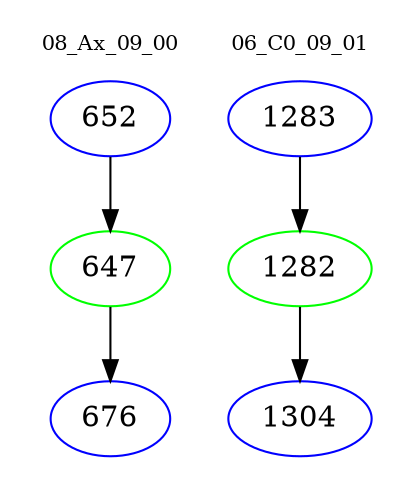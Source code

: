 digraph{
subgraph cluster_0 {
color = white
label = "08_Ax_09_00";
fontsize=10;
T0_652 [label="652", color="blue"]
T0_652 -> T0_647 [color="black"]
T0_647 [label="647", color="green"]
T0_647 -> T0_676 [color="black"]
T0_676 [label="676", color="blue"]
}
subgraph cluster_1 {
color = white
label = "06_C0_09_01";
fontsize=10;
T1_1283 [label="1283", color="blue"]
T1_1283 -> T1_1282 [color="black"]
T1_1282 [label="1282", color="green"]
T1_1282 -> T1_1304 [color="black"]
T1_1304 [label="1304", color="blue"]
}
}
